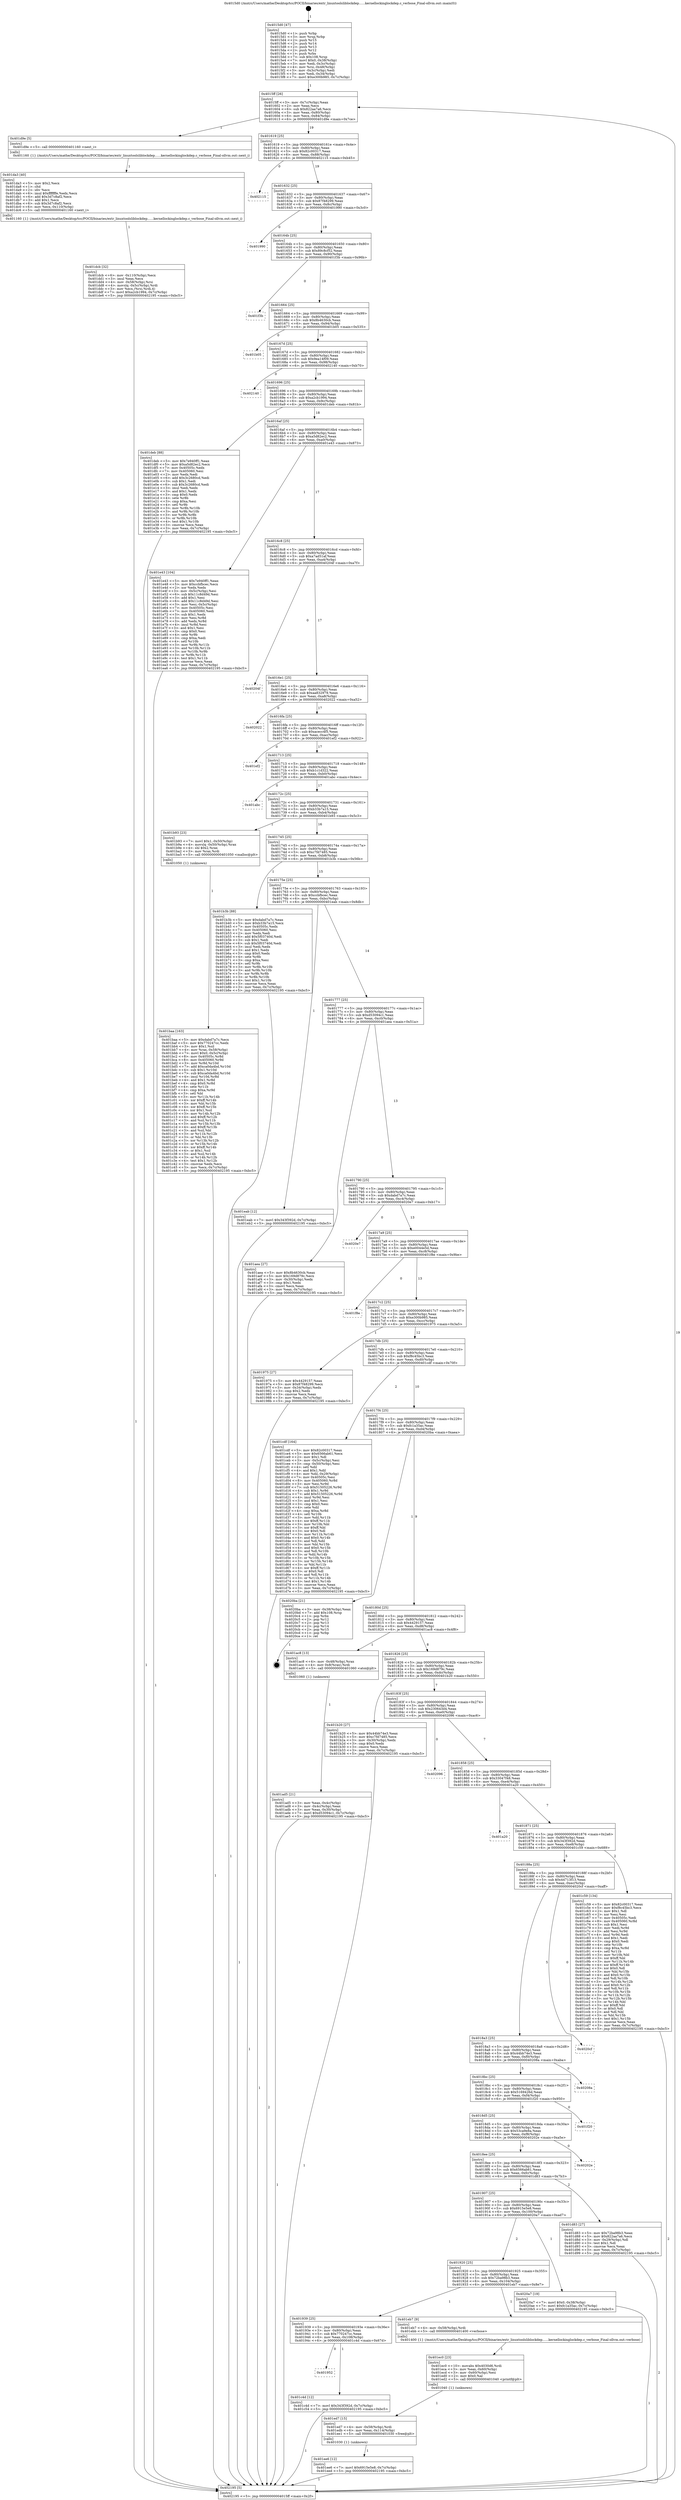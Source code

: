 digraph "0x4015d0" {
  label = "0x4015d0 (/mnt/c/Users/mathe/Desktop/tcc/POCII/binaries/extr_linuxtoolsliblockdep......kernellockinglockdep.c_verbose_Final-ollvm.out::main(0))"
  labelloc = "t"
  node[shape=record]

  Entry [label="",width=0.3,height=0.3,shape=circle,fillcolor=black,style=filled]
  "0x4015ff" [label="{
     0x4015ff [26]\l
     | [instrs]\l
     &nbsp;&nbsp;0x4015ff \<+3\>: mov -0x7c(%rbp),%eax\l
     &nbsp;&nbsp;0x401602 \<+2\>: mov %eax,%ecx\l
     &nbsp;&nbsp;0x401604 \<+6\>: sub $0x822aa7a6,%ecx\l
     &nbsp;&nbsp;0x40160a \<+3\>: mov %eax,-0x80(%rbp)\l
     &nbsp;&nbsp;0x40160d \<+6\>: mov %ecx,-0x84(%rbp)\l
     &nbsp;&nbsp;0x401613 \<+6\>: je 0000000000401d9e \<main+0x7ce\>\l
  }"]
  "0x401d9e" [label="{
     0x401d9e [5]\l
     | [instrs]\l
     &nbsp;&nbsp;0x401d9e \<+5\>: call 0000000000401160 \<next_i\>\l
     | [calls]\l
     &nbsp;&nbsp;0x401160 \{1\} (/mnt/c/Users/mathe/Desktop/tcc/POCII/binaries/extr_linuxtoolsliblockdep......kernellockinglockdep.c_verbose_Final-ollvm.out::next_i)\l
  }"]
  "0x401619" [label="{
     0x401619 [25]\l
     | [instrs]\l
     &nbsp;&nbsp;0x401619 \<+5\>: jmp 000000000040161e \<main+0x4e\>\l
     &nbsp;&nbsp;0x40161e \<+3\>: mov -0x80(%rbp),%eax\l
     &nbsp;&nbsp;0x401621 \<+5\>: sub $0x82c00317,%eax\l
     &nbsp;&nbsp;0x401626 \<+6\>: mov %eax,-0x88(%rbp)\l
     &nbsp;&nbsp;0x40162c \<+6\>: je 0000000000402115 \<main+0xb45\>\l
  }"]
  Exit [label="",width=0.3,height=0.3,shape=circle,fillcolor=black,style=filled,peripheries=2]
  "0x402115" [label="{
     0x402115\l
  }", style=dashed]
  "0x401632" [label="{
     0x401632 [25]\l
     | [instrs]\l
     &nbsp;&nbsp;0x401632 \<+5\>: jmp 0000000000401637 \<main+0x67\>\l
     &nbsp;&nbsp;0x401637 \<+3\>: mov -0x80(%rbp),%eax\l
     &nbsp;&nbsp;0x40163a \<+5\>: sub $0x87f48299,%eax\l
     &nbsp;&nbsp;0x40163f \<+6\>: mov %eax,-0x8c(%rbp)\l
     &nbsp;&nbsp;0x401645 \<+6\>: je 0000000000401990 \<main+0x3c0\>\l
  }"]
  "0x401ee6" [label="{
     0x401ee6 [12]\l
     | [instrs]\l
     &nbsp;&nbsp;0x401ee6 \<+7\>: movl $0x6915e5e8,-0x7c(%rbp)\l
     &nbsp;&nbsp;0x401eed \<+5\>: jmp 0000000000402195 \<main+0xbc5\>\l
  }"]
  "0x401990" [label="{
     0x401990\l
  }", style=dashed]
  "0x40164b" [label="{
     0x40164b [25]\l
     | [instrs]\l
     &nbsp;&nbsp;0x40164b \<+5\>: jmp 0000000000401650 \<main+0x80\>\l
     &nbsp;&nbsp;0x401650 \<+3\>: mov -0x80(%rbp),%eax\l
     &nbsp;&nbsp;0x401653 \<+5\>: sub $0x89c8cf52,%eax\l
     &nbsp;&nbsp;0x401658 \<+6\>: mov %eax,-0x90(%rbp)\l
     &nbsp;&nbsp;0x40165e \<+6\>: je 0000000000401f3b \<main+0x96b\>\l
  }"]
  "0x401ed7" [label="{
     0x401ed7 [15]\l
     | [instrs]\l
     &nbsp;&nbsp;0x401ed7 \<+4\>: mov -0x58(%rbp),%rdi\l
     &nbsp;&nbsp;0x401edb \<+6\>: mov %eax,-0x114(%rbp)\l
     &nbsp;&nbsp;0x401ee1 \<+5\>: call 0000000000401030 \<free@plt\>\l
     | [calls]\l
     &nbsp;&nbsp;0x401030 \{1\} (unknown)\l
  }"]
  "0x401f3b" [label="{
     0x401f3b\l
  }", style=dashed]
  "0x401664" [label="{
     0x401664 [25]\l
     | [instrs]\l
     &nbsp;&nbsp;0x401664 \<+5\>: jmp 0000000000401669 \<main+0x99\>\l
     &nbsp;&nbsp;0x401669 \<+3\>: mov -0x80(%rbp),%eax\l
     &nbsp;&nbsp;0x40166c \<+5\>: sub $0x8b4630cb,%eax\l
     &nbsp;&nbsp;0x401671 \<+6\>: mov %eax,-0x94(%rbp)\l
     &nbsp;&nbsp;0x401677 \<+6\>: je 0000000000401b05 \<main+0x535\>\l
  }"]
  "0x401ec0" [label="{
     0x401ec0 [23]\l
     | [instrs]\l
     &nbsp;&nbsp;0x401ec0 \<+10\>: movabs $0x4030d6,%rdi\l
     &nbsp;&nbsp;0x401eca \<+3\>: mov %eax,-0x60(%rbp)\l
     &nbsp;&nbsp;0x401ecd \<+3\>: mov -0x60(%rbp),%esi\l
     &nbsp;&nbsp;0x401ed0 \<+2\>: mov $0x0,%al\l
     &nbsp;&nbsp;0x401ed2 \<+5\>: call 0000000000401040 \<printf@plt\>\l
     | [calls]\l
     &nbsp;&nbsp;0x401040 \{1\} (unknown)\l
  }"]
  "0x401b05" [label="{
     0x401b05\l
  }", style=dashed]
  "0x40167d" [label="{
     0x40167d [25]\l
     | [instrs]\l
     &nbsp;&nbsp;0x40167d \<+5\>: jmp 0000000000401682 \<main+0xb2\>\l
     &nbsp;&nbsp;0x401682 \<+3\>: mov -0x80(%rbp),%eax\l
     &nbsp;&nbsp;0x401685 \<+5\>: sub $0x9ea14f09,%eax\l
     &nbsp;&nbsp;0x40168a \<+6\>: mov %eax,-0x98(%rbp)\l
     &nbsp;&nbsp;0x401690 \<+6\>: je 0000000000402140 \<main+0xb70\>\l
  }"]
  "0x401dcb" [label="{
     0x401dcb [32]\l
     | [instrs]\l
     &nbsp;&nbsp;0x401dcb \<+6\>: mov -0x110(%rbp),%ecx\l
     &nbsp;&nbsp;0x401dd1 \<+3\>: imul %eax,%ecx\l
     &nbsp;&nbsp;0x401dd4 \<+4\>: mov -0x58(%rbp),%rsi\l
     &nbsp;&nbsp;0x401dd8 \<+4\>: movslq -0x5c(%rbp),%rdi\l
     &nbsp;&nbsp;0x401ddc \<+3\>: mov %ecx,(%rsi,%rdi,4)\l
     &nbsp;&nbsp;0x401ddf \<+7\>: movl $0xa2cb1994,-0x7c(%rbp)\l
     &nbsp;&nbsp;0x401de6 \<+5\>: jmp 0000000000402195 \<main+0xbc5\>\l
  }"]
  "0x402140" [label="{
     0x402140\l
  }", style=dashed]
  "0x401696" [label="{
     0x401696 [25]\l
     | [instrs]\l
     &nbsp;&nbsp;0x401696 \<+5\>: jmp 000000000040169b \<main+0xcb\>\l
     &nbsp;&nbsp;0x40169b \<+3\>: mov -0x80(%rbp),%eax\l
     &nbsp;&nbsp;0x40169e \<+5\>: sub $0xa2cb1994,%eax\l
     &nbsp;&nbsp;0x4016a3 \<+6\>: mov %eax,-0x9c(%rbp)\l
     &nbsp;&nbsp;0x4016a9 \<+6\>: je 0000000000401deb \<main+0x81b\>\l
  }"]
  "0x401da3" [label="{
     0x401da3 [40]\l
     | [instrs]\l
     &nbsp;&nbsp;0x401da3 \<+5\>: mov $0x2,%ecx\l
     &nbsp;&nbsp;0x401da8 \<+1\>: cltd\l
     &nbsp;&nbsp;0x401da9 \<+2\>: idiv %ecx\l
     &nbsp;&nbsp;0x401dab \<+6\>: imul $0xfffffffe,%edx,%ecx\l
     &nbsp;&nbsp;0x401db1 \<+6\>: add $0x3d7c8af2,%ecx\l
     &nbsp;&nbsp;0x401db7 \<+3\>: add $0x1,%ecx\l
     &nbsp;&nbsp;0x401dba \<+6\>: sub $0x3d7c8af2,%ecx\l
     &nbsp;&nbsp;0x401dc0 \<+6\>: mov %ecx,-0x110(%rbp)\l
     &nbsp;&nbsp;0x401dc6 \<+5\>: call 0000000000401160 \<next_i\>\l
     | [calls]\l
     &nbsp;&nbsp;0x401160 \{1\} (/mnt/c/Users/mathe/Desktop/tcc/POCII/binaries/extr_linuxtoolsliblockdep......kernellockinglockdep.c_verbose_Final-ollvm.out::next_i)\l
  }"]
  "0x401deb" [label="{
     0x401deb [88]\l
     | [instrs]\l
     &nbsp;&nbsp;0x401deb \<+5\>: mov $0x7e940ff1,%eax\l
     &nbsp;&nbsp;0x401df0 \<+5\>: mov $0xa5d82ec2,%ecx\l
     &nbsp;&nbsp;0x401df5 \<+7\>: mov 0x40505c,%edx\l
     &nbsp;&nbsp;0x401dfc \<+7\>: mov 0x405060,%esi\l
     &nbsp;&nbsp;0x401e03 \<+2\>: mov %edx,%edi\l
     &nbsp;&nbsp;0x401e05 \<+6\>: add $0x3c2680cd,%edi\l
     &nbsp;&nbsp;0x401e0b \<+3\>: sub $0x1,%edi\l
     &nbsp;&nbsp;0x401e0e \<+6\>: sub $0x3c2680cd,%edi\l
     &nbsp;&nbsp;0x401e14 \<+3\>: imul %edi,%edx\l
     &nbsp;&nbsp;0x401e17 \<+3\>: and $0x1,%edx\l
     &nbsp;&nbsp;0x401e1a \<+3\>: cmp $0x0,%edx\l
     &nbsp;&nbsp;0x401e1d \<+4\>: sete %r8b\l
     &nbsp;&nbsp;0x401e21 \<+3\>: cmp $0xa,%esi\l
     &nbsp;&nbsp;0x401e24 \<+4\>: setl %r9b\l
     &nbsp;&nbsp;0x401e28 \<+3\>: mov %r8b,%r10b\l
     &nbsp;&nbsp;0x401e2b \<+3\>: and %r9b,%r10b\l
     &nbsp;&nbsp;0x401e2e \<+3\>: xor %r9b,%r8b\l
     &nbsp;&nbsp;0x401e31 \<+3\>: or %r8b,%r10b\l
     &nbsp;&nbsp;0x401e34 \<+4\>: test $0x1,%r10b\l
     &nbsp;&nbsp;0x401e38 \<+3\>: cmovne %ecx,%eax\l
     &nbsp;&nbsp;0x401e3b \<+3\>: mov %eax,-0x7c(%rbp)\l
     &nbsp;&nbsp;0x401e3e \<+5\>: jmp 0000000000402195 \<main+0xbc5\>\l
  }"]
  "0x4016af" [label="{
     0x4016af [25]\l
     | [instrs]\l
     &nbsp;&nbsp;0x4016af \<+5\>: jmp 00000000004016b4 \<main+0xe4\>\l
     &nbsp;&nbsp;0x4016b4 \<+3\>: mov -0x80(%rbp),%eax\l
     &nbsp;&nbsp;0x4016b7 \<+5\>: sub $0xa5d82ec2,%eax\l
     &nbsp;&nbsp;0x4016bc \<+6\>: mov %eax,-0xa0(%rbp)\l
     &nbsp;&nbsp;0x4016c2 \<+6\>: je 0000000000401e43 \<main+0x873\>\l
  }"]
  "0x401952" [label="{
     0x401952\l
  }", style=dashed]
  "0x401e43" [label="{
     0x401e43 [104]\l
     | [instrs]\l
     &nbsp;&nbsp;0x401e43 \<+5\>: mov $0x7e940ff1,%eax\l
     &nbsp;&nbsp;0x401e48 \<+5\>: mov $0xccbfbcec,%ecx\l
     &nbsp;&nbsp;0x401e4d \<+2\>: xor %edx,%edx\l
     &nbsp;&nbsp;0x401e4f \<+3\>: mov -0x5c(%rbp),%esi\l
     &nbsp;&nbsp;0x401e52 \<+6\>: sub $0x11c8d49d,%esi\l
     &nbsp;&nbsp;0x401e58 \<+3\>: add $0x1,%esi\l
     &nbsp;&nbsp;0x401e5b \<+6\>: add $0x11c8d49d,%esi\l
     &nbsp;&nbsp;0x401e61 \<+3\>: mov %esi,-0x5c(%rbp)\l
     &nbsp;&nbsp;0x401e64 \<+7\>: mov 0x40505c,%esi\l
     &nbsp;&nbsp;0x401e6b \<+7\>: mov 0x405060,%edi\l
     &nbsp;&nbsp;0x401e72 \<+3\>: sub $0x1,%edx\l
     &nbsp;&nbsp;0x401e75 \<+3\>: mov %esi,%r8d\l
     &nbsp;&nbsp;0x401e78 \<+3\>: add %edx,%r8d\l
     &nbsp;&nbsp;0x401e7b \<+4\>: imul %r8d,%esi\l
     &nbsp;&nbsp;0x401e7f \<+3\>: and $0x1,%esi\l
     &nbsp;&nbsp;0x401e82 \<+3\>: cmp $0x0,%esi\l
     &nbsp;&nbsp;0x401e85 \<+4\>: sete %r9b\l
     &nbsp;&nbsp;0x401e89 \<+3\>: cmp $0xa,%edi\l
     &nbsp;&nbsp;0x401e8c \<+4\>: setl %r10b\l
     &nbsp;&nbsp;0x401e90 \<+3\>: mov %r9b,%r11b\l
     &nbsp;&nbsp;0x401e93 \<+3\>: and %r10b,%r11b\l
     &nbsp;&nbsp;0x401e96 \<+3\>: xor %r10b,%r9b\l
     &nbsp;&nbsp;0x401e99 \<+3\>: or %r9b,%r11b\l
     &nbsp;&nbsp;0x401e9c \<+4\>: test $0x1,%r11b\l
     &nbsp;&nbsp;0x401ea0 \<+3\>: cmovne %ecx,%eax\l
     &nbsp;&nbsp;0x401ea3 \<+3\>: mov %eax,-0x7c(%rbp)\l
     &nbsp;&nbsp;0x401ea6 \<+5\>: jmp 0000000000402195 \<main+0xbc5\>\l
  }"]
  "0x4016c8" [label="{
     0x4016c8 [25]\l
     | [instrs]\l
     &nbsp;&nbsp;0x4016c8 \<+5\>: jmp 00000000004016cd \<main+0xfd\>\l
     &nbsp;&nbsp;0x4016cd \<+3\>: mov -0x80(%rbp),%eax\l
     &nbsp;&nbsp;0x4016d0 \<+5\>: sub $0xa7ad51af,%eax\l
     &nbsp;&nbsp;0x4016d5 \<+6\>: mov %eax,-0xa4(%rbp)\l
     &nbsp;&nbsp;0x4016db \<+6\>: je 000000000040204f \<main+0xa7f\>\l
  }"]
  "0x401c4d" [label="{
     0x401c4d [12]\l
     | [instrs]\l
     &nbsp;&nbsp;0x401c4d \<+7\>: movl $0x343f392d,-0x7c(%rbp)\l
     &nbsp;&nbsp;0x401c54 \<+5\>: jmp 0000000000402195 \<main+0xbc5\>\l
  }"]
  "0x40204f" [label="{
     0x40204f\l
  }", style=dashed]
  "0x4016e1" [label="{
     0x4016e1 [25]\l
     | [instrs]\l
     &nbsp;&nbsp;0x4016e1 \<+5\>: jmp 00000000004016e6 \<main+0x116\>\l
     &nbsp;&nbsp;0x4016e6 \<+3\>: mov -0x80(%rbp),%eax\l
     &nbsp;&nbsp;0x4016e9 \<+5\>: sub $0xaa832979,%eax\l
     &nbsp;&nbsp;0x4016ee \<+6\>: mov %eax,-0xa8(%rbp)\l
     &nbsp;&nbsp;0x4016f4 \<+6\>: je 0000000000402022 \<main+0xa52\>\l
  }"]
  "0x401939" [label="{
     0x401939 [25]\l
     | [instrs]\l
     &nbsp;&nbsp;0x401939 \<+5\>: jmp 000000000040193e \<main+0x36e\>\l
     &nbsp;&nbsp;0x40193e \<+3\>: mov -0x80(%rbp),%eax\l
     &nbsp;&nbsp;0x401941 \<+5\>: sub $0x770247cc,%eax\l
     &nbsp;&nbsp;0x401946 \<+6\>: mov %eax,-0x108(%rbp)\l
     &nbsp;&nbsp;0x40194c \<+6\>: je 0000000000401c4d \<main+0x67d\>\l
  }"]
  "0x402022" [label="{
     0x402022\l
  }", style=dashed]
  "0x4016fa" [label="{
     0x4016fa [25]\l
     | [instrs]\l
     &nbsp;&nbsp;0x4016fa \<+5\>: jmp 00000000004016ff \<main+0x12f\>\l
     &nbsp;&nbsp;0x4016ff \<+3\>: mov -0x80(%rbp),%eax\l
     &nbsp;&nbsp;0x401702 \<+5\>: sub $0xacecc4f5,%eax\l
     &nbsp;&nbsp;0x401707 \<+6\>: mov %eax,-0xac(%rbp)\l
     &nbsp;&nbsp;0x40170d \<+6\>: je 0000000000401ef2 \<main+0x922\>\l
  }"]
  "0x401eb7" [label="{
     0x401eb7 [9]\l
     | [instrs]\l
     &nbsp;&nbsp;0x401eb7 \<+4\>: mov -0x58(%rbp),%rdi\l
     &nbsp;&nbsp;0x401ebb \<+5\>: call 0000000000401400 \<verbose\>\l
     | [calls]\l
     &nbsp;&nbsp;0x401400 \{1\} (/mnt/c/Users/mathe/Desktop/tcc/POCII/binaries/extr_linuxtoolsliblockdep......kernellockinglockdep.c_verbose_Final-ollvm.out::verbose)\l
  }"]
  "0x401ef2" [label="{
     0x401ef2\l
  }", style=dashed]
  "0x401713" [label="{
     0x401713 [25]\l
     | [instrs]\l
     &nbsp;&nbsp;0x401713 \<+5\>: jmp 0000000000401718 \<main+0x148\>\l
     &nbsp;&nbsp;0x401718 \<+3\>: mov -0x80(%rbp),%eax\l
     &nbsp;&nbsp;0x40171b \<+5\>: sub $0xb1c1d322,%eax\l
     &nbsp;&nbsp;0x401720 \<+6\>: mov %eax,-0xb0(%rbp)\l
     &nbsp;&nbsp;0x401726 \<+6\>: je 0000000000401abc \<main+0x4ec\>\l
  }"]
  "0x401920" [label="{
     0x401920 [25]\l
     | [instrs]\l
     &nbsp;&nbsp;0x401920 \<+5\>: jmp 0000000000401925 \<main+0x355\>\l
     &nbsp;&nbsp;0x401925 \<+3\>: mov -0x80(%rbp),%eax\l
     &nbsp;&nbsp;0x401928 \<+5\>: sub $0x72ba98b3,%eax\l
     &nbsp;&nbsp;0x40192d \<+6\>: mov %eax,-0x104(%rbp)\l
     &nbsp;&nbsp;0x401933 \<+6\>: je 0000000000401eb7 \<main+0x8e7\>\l
  }"]
  "0x401abc" [label="{
     0x401abc\l
  }", style=dashed]
  "0x40172c" [label="{
     0x40172c [25]\l
     | [instrs]\l
     &nbsp;&nbsp;0x40172c \<+5\>: jmp 0000000000401731 \<main+0x161\>\l
     &nbsp;&nbsp;0x401731 \<+3\>: mov -0x80(%rbp),%eax\l
     &nbsp;&nbsp;0x401734 \<+5\>: sub $0xb33b7a15,%eax\l
     &nbsp;&nbsp;0x401739 \<+6\>: mov %eax,-0xb4(%rbp)\l
     &nbsp;&nbsp;0x40173f \<+6\>: je 0000000000401b93 \<main+0x5c3\>\l
  }"]
  "0x4020a7" [label="{
     0x4020a7 [19]\l
     | [instrs]\l
     &nbsp;&nbsp;0x4020a7 \<+7\>: movl $0x0,-0x38(%rbp)\l
     &nbsp;&nbsp;0x4020ae \<+7\>: movl $0xfc1a35ac,-0x7c(%rbp)\l
     &nbsp;&nbsp;0x4020b5 \<+5\>: jmp 0000000000402195 \<main+0xbc5\>\l
  }"]
  "0x401b93" [label="{
     0x401b93 [23]\l
     | [instrs]\l
     &nbsp;&nbsp;0x401b93 \<+7\>: movl $0x1,-0x50(%rbp)\l
     &nbsp;&nbsp;0x401b9a \<+4\>: movslq -0x50(%rbp),%rax\l
     &nbsp;&nbsp;0x401b9e \<+4\>: shl $0x2,%rax\l
     &nbsp;&nbsp;0x401ba2 \<+3\>: mov %rax,%rdi\l
     &nbsp;&nbsp;0x401ba5 \<+5\>: call 0000000000401050 \<malloc@plt\>\l
     | [calls]\l
     &nbsp;&nbsp;0x401050 \{1\} (unknown)\l
  }"]
  "0x401745" [label="{
     0x401745 [25]\l
     | [instrs]\l
     &nbsp;&nbsp;0x401745 \<+5\>: jmp 000000000040174a \<main+0x17a\>\l
     &nbsp;&nbsp;0x40174a \<+3\>: mov -0x80(%rbp),%eax\l
     &nbsp;&nbsp;0x40174d \<+5\>: sub $0xc7fd7485,%eax\l
     &nbsp;&nbsp;0x401752 \<+6\>: mov %eax,-0xb8(%rbp)\l
     &nbsp;&nbsp;0x401758 \<+6\>: je 0000000000401b3b \<main+0x56b\>\l
  }"]
  "0x401907" [label="{
     0x401907 [25]\l
     | [instrs]\l
     &nbsp;&nbsp;0x401907 \<+5\>: jmp 000000000040190c \<main+0x33c\>\l
     &nbsp;&nbsp;0x40190c \<+3\>: mov -0x80(%rbp),%eax\l
     &nbsp;&nbsp;0x40190f \<+5\>: sub $0x6915e5e8,%eax\l
     &nbsp;&nbsp;0x401914 \<+6\>: mov %eax,-0x100(%rbp)\l
     &nbsp;&nbsp;0x40191a \<+6\>: je 00000000004020a7 \<main+0xad7\>\l
  }"]
  "0x401b3b" [label="{
     0x401b3b [88]\l
     | [instrs]\l
     &nbsp;&nbsp;0x401b3b \<+5\>: mov $0xdabd7a7c,%eax\l
     &nbsp;&nbsp;0x401b40 \<+5\>: mov $0xb33b7a15,%ecx\l
     &nbsp;&nbsp;0x401b45 \<+7\>: mov 0x40505c,%edx\l
     &nbsp;&nbsp;0x401b4c \<+7\>: mov 0x405060,%esi\l
     &nbsp;&nbsp;0x401b53 \<+2\>: mov %edx,%edi\l
     &nbsp;&nbsp;0x401b55 \<+6\>: add $0x5f03740d,%edi\l
     &nbsp;&nbsp;0x401b5b \<+3\>: sub $0x1,%edi\l
     &nbsp;&nbsp;0x401b5e \<+6\>: sub $0x5f03740d,%edi\l
     &nbsp;&nbsp;0x401b64 \<+3\>: imul %edi,%edx\l
     &nbsp;&nbsp;0x401b67 \<+3\>: and $0x1,%edx\l
     &nbsp;&nbsp;0x401b6a \<+3\>: cmp $0x0,%edx\l
     &nbsp;&nbsp;0x401b6d \<+4\>: sete %r8b\l
     &nbsp;&nbsp;0x401b71 \<+3\>: cmp $0xa,%esi\l
     &nbsp;&nbsp;0x401b74 \<+4\>: setl %r9b\l
     &nbsp;&nbsp;0x401b78 \<+3\>: mov %r8b,%r10b\l
     &nbsp;&nbsp;0x401b7b \<+3\>: and %r9b,%r10b\l
     &nbsp;&nbsp;0x401b7e \<+3\>: xor %r9b,%r8b\l
     &nbsp;&nbsp;0x401b81 \<+3\>: or %r8b,%r10b\l
     &nbsp;&nbsp;0x401b84 \<+4\>: test $0x1,%r10b\l
     &nbsp;&nbsp;0x401b88 \<+3\>: cmovne %ecx,%eax\l
     &nbsp;&nbsp;0x401b8b \<+3\>: mov %eax,-0x7c(%rbp)\l
     &nbsp;&nbsp;0x401b8e \<+5\>: jmp 0000000000402195 \<main+0xbc5\>\l
  }"]
  "0x40175e" [label="{
     0x40175e [25]\l
     | [instrs]\l
     &nbsp;&nbsp;0x40175e \<+5\>: jmp 0000000000401763 \<main+0x193\>\l
     &nbsp;&nbsp;0x401763 \<+3\>: mov -0x80(%rbp),%eax\l
     &nbsp;&nbsp;0x401766 \<+5\>: sub $0xccbfbcec,%eax\l
     &nbsp;&nbsp;0x40176b \<+6\>: mov %eax,-0xbc(%rbp)\l
     &nbsp;&nbsp;0x401771 \<+6\>: je 0000000000401eab \<main+0x8db\>\l
  }"]
  "0x401d83" [label="{
     0x401d83 [27]\l
     | [instrs]\l
     &nbsp;&nbsp;0x401d83 \<+5\>: mov $0x72ba98b3,%eax\l
     &nbsp;&nbsp;0x401d88 \<+5\>: mov $0x822aa7a6,%ecx\l
     &nbsp;&nbsp;0x401d8d \<+3\>: mov -0x29(%rbp),%dl\l
     &nbsp;&nbsp;0x401d90 \<+3\>: test $0x1,%dl\l
     &nbsp;&nbsp;0x401d93 \<+3\>: cmovne %ecx,%eax\l
     &nbsp;&nbsp;0x401d96 \<+3\>: mov %eax,-0x7c(%rbp)\l
     &nbsp;&nbsp;0x401d99 \<+5\>: jmp 0000000000402195 \<main+0xbc5\>\l
  }"]
  "0x401eab" [label="{
     0x401eab [12]\l
     | [instrs]\l
     &nbsp;&nbsp;0x401eab \<+7\>: movl $0x343f392d,-0x7c(%rbp)\l
     &nbsp;&nbsp;0x401eb2 \<+5\>: jmp 0000000000402195 \<main+0xbc5\>\l
  }"]
  "0x401777" [label="{
     0x401777 [25]\l
     | [instrs]\l
     &nbsp;&nbsp;0x401777 \<+5\>: jmp 000000000040177c \<main+0x1ac\>\l
     &nbsp;&nbsp;0x40177c \<+3\>: mov -0x80(%rbp),%eax\l
     &nbsp;&nbsp;0x40177f \<+5\>: sub $0xd53094c1,%eax\l
     &nbsp;&nbsp;0x401784 \<+6\>: mov %eax,-0xc0(%rbp)\l
     &nbsp;&nbsp;0x40178a \<+6\>: je 0000000000401aea \<main+0x51a\>\l
  }"]
  "0x4018ee" [label="{
     0x4018ee [25]\l
     | [instrs]\l
     &nbsp;&nbsp;0x4018ee \<+5\>: jmp 00000000004018f3 \<main+0x323\>\l
     &nbsp;&nbsp;0x4018f3 \<+3\>: mov -0x80(%rbp),%eax\l
     &nbsp;&nbsp;0x4018f6 \<+5\>: sub $0x6566ab61,%eax\l
     &nbsp;&nbsp;0x4018fb \<+6\>: mov %eax,-0xfc(%rbp)\l
     &nbsp;&nbsp;0x401901 \<+6\>: je 0000000000401d83 \<main+0x7b3\>\l
  }"]
  "0x401aea" [label="{
     0x401aea [27]\l
     | [instrs]\l
     &nbsp;&nbsp;0x401aea \<+5\>: mov $0x8b4630cb,%eax\l
     &nbsp;&nbsp;0x401aef \<+5\>: mov $0x169d879c,%ecx\l
     &nbsp;&nbsp;0x401af4 \<+3\>: mov -0x30(%rbp),%edx\l
     &nbsp;&nbsp;0x401af7 \<+3\>: cmp $0x1,%edx\l
     &nbsp;&nbsp;0x401afa \<+3\>: cmovl %ecx,%eax\l
     &nbsp;&nbsp;0x401afd \<+3\>: mov %eax,-0x7c(%rbp)\l
     &nbsp;&nbsp;0x401b00 \<+5\>: jmp 0000000000402195 \<main+0xbc5\>\l
  }"]
  "0x401790" [label="{
     0x401790 [25]\l
     | [instrs]\l
     &nbsp;&nbsp;0x401790 \<+5\>: jmp 0000000000401795 \<main+0x1c5\>\l
     &nbsp;&nbsp;0x401795 \<+3\>: mov -0x80(%rbp),%eax\l
     &nbsp;&nbsp;0x401798 \<+5\>: sub $0xdabd7a7c,%eax\l
     &nbsp;&nbsp;0x40179d \<+6\>: mov %eax,-0xc4(%rbp)\l
     &nbsp;&nbsp;0x4017a3 \<+6\>: je 00000000004020e7 \<main+0xb17\>\l
  }"]
  "0x40202e" [label="{
     0x40202e\l
  }", style=dashed]
  "0x4020e7" [label="{
     0x4020e7\l
  }", style=dashed]
  "0x4017a9" [label="{
     0x4017a9 [25]\l
     | [instrs]\l
     &nbsp;&nbsp;0x4017a9 \<+5\>: jmp 00000000004017ae \<main+0x1de\>\l
     &nbsp;&nbsp;0x4017ae \<+3\>: mov -0x80(%rbp),%eax\l
     &nbsp;&nbsp;0x4017b1 \<+5\>: sub $0xe0044e5d,%eax\l
     &nbsp;&nbsp;0x4017b6 \<+6\>: mov %eax,-0xc8(%rbp)\l
     &nbsp;&nbsp;0x4017bc \<+6\>: je 0000000000401f8e \<main+0x9be\>\l
  }"]
  "0x4018d5" [label="{
     0x4018d5 [25]\l
     | [instrs]\l
     &nbsp;&nbsp;0x4018d5 \<+5\>: jmp 00000000004018da \<main+0x30a\>\l
     &nbsp;&nbsp;0x4018da \<+3\>: mov -0x80(%rbp),%eax\l
     &nbsp;&nbsp;0x4018dd \<+5\>: sub $0x53ca9e8a,%eax\l
     &nbsp;&nbsp;0x4018e2 \<+6\>: mov %eax,-0xf8(%rbp)\l
     &nbsp;&nbsp;0x4018e8 \<+6\>: je 000000000040202e \<main+0xa5e\>\l
  }"]
  "0x401f8e" [label="{
     0x401f8e\l
  }", style=dashed]
  "0x4017c2" [label="{
     0x4017c2 [25]\l
     | [instrs]\l
     &nbsp;&nbsp;0x4017c2 \<+5\>: jmp 00000000004017c7 \<main+0x1f7\>\l
     &nbsp;&nbsp;0x4017c7 \<+3\>: mov -0x80(%rbp),%eax\l
     &nbsp;&nbsp;0x4017ca \<+5\>: sub $0xe300b985,%eax\l
     &nbsp;&nbsp;0x4017cf \<+6\>: mov %eax,-0xcc(%rbp)\l
     &nbsp;&nbsp;0x4017d5 \<+6\>: je 0000000000401975 \<main+0x3a5\>\l
  }"]
  "0x401f20" [label="{
     0x401f20\l
  }", style=dashed]
  "0x401975" [label="{
     0x401975 [27]\l
     | [instrs]\l
     &nbsp;&nbsp;0x401975 \<+5\>: mov $0x4429157,%eax\l
     &nbsp;&nbsp;0x40197a \<+5\>: mov $0x87f48299,%ecx\l
     &nbsp;&nbsp;0x40197f \<+3\>: mov -0x34(%rbp),%edx\l
     &nbsp;&nbsp;0x401982 \<+3\>: cmp $0x2,%edx\l
     &nbsp;&nbsp;0x401985 \<+3\>: cmovne %ecx,%eax\l
     &nbsp;&nbsp;0x401988 \<+3\>: mov %eax,-0x7c(%rbp)\l
     &nbsp;&nbsp;0x40198b \<+5\>: jmp 0000000000402195 \<main+0xbc5\>\l
  }"]
  "0x4017db" [label="{
     0x4017db [25]\l
     | [instrs]\l
     &nbsp;&nbsp;0x4017db \<+5\>: jmp 00000000004017e0 \<main+0x210\>\l
     &nbsp;&nbsp;0x4017e0 \<+3\>: mov -0x80(%rbp),%eax\l
     &nbsp;&nbsp;0x4017e3 \<+5\>: sub $0xf8c45bc3,%eax\l
     &nbsp;&nbsp;0x4017e8 \<+6\>: mov %eax,-0xd0(%rbp)\l
     &nbsp;&nbsp;0x4017ee \<+6\>: je 0000000000401cdf \<main+0x70f\>\l
  }"]
  "0x402195" [label="{
     0x402195 [5]\l
     | [instrs]\l
     &nbsp;&nbsp;0x402195 \<+5\>: jmp 00000000004015ff \<main+0x2f\>\l
  }"]
  "0x4015d0" [label="{
     0x4015d0 [47]\l
     | [instrs]\l
     &nbsp;&nbsp;0x4015d0 \<+1\>: push %rbp\l
     &nbsp;&nbsp;0x4015d1 \<+3\>: mov %rsp,%rbp\l
     &nbsp;&nbsp;0x4015d4 \<+2\>: push %r15\l
     &nbsp;&nbsp;0x4015d6 \<+2\>: push %r14\l
     &nbsp;&nbsp;0x4015d8 \<+2\>: push %r13\l
     &nbsp;&nbsp;0x4015da \<+2\>: push %r12\l
     &nbsp;&nbsp;0x4015dc \<+1\>: push %rbx\l
     &nbsp;&nbsp;0x4015dd \<+7\>: sub $0x108,%rsp\l
     &nbsp;&nbsp;0x4015e4 \<+7\>: movl $0x0,-0x38(%rbp)\l
     &nbsp;&nbsp;0x4015eb \<+3\>: mov %edi,-0x3c(%rbp)\l
     &nbsp;&nbsp;0x4015ee \<+4\>: mov %rsi,-0x48(%rbp)\l
     &nbsp;&nbsp;0x4015f2 \<+3\>: mov -0x3c(%rbp),%edi\l
     &nbsp;&nbsp;0x4015f5 \<+3\>: mov %edi,-0x34(%rbp)\l
     &nbsp;&nbsp;0x4015f8 \<+7\>: movl $0xe300b985,-0x7c(%rbp)\l
  }"]
  "0x4018bc" [label="{
     0x4018bc [25]\l
     | [instrs]\l
     &nbsp;&nbsp;0x4018bc \<+5\>: jmp 00000000004018c1 \<main+0x2f1\>\l
     &nbsp;&nbsp;0x4018c1 \<+3\>: mov -0x80(%rbp),%eax\l
     &nbsp;&nbsp;0x4018c4 \<+5\>: sub $0x5169426d,%eax\l
     &nbsp;&nbsp;0x4018c9 \<+6\>: mov %eax,-0xf4(%rbp)\l
     &nbsp;&nbsp;0x4018cf \<+6\>: je 0000000000401f20 \<main+0x950\>\l
  }"]
  "0x401cdf" [label="{
     0x401cdf [164]\l
     | [instrs]\l
     &nbsp;&nbsp;0x401cdf \<+5\>: mov $0x82c00317,%eax\l
     &nbsp;&nbsp;0x401ce4 \<+5\>: mov $0x6566ab61,%ecx\l
     &nbsp;&nbsp;0x401ce9 \<+2\>: mov $0x1,%dl\l
     &nbsp;&nbsp;0x401ceb \<+3\>: mov -0x5c(%rbp),%esi\l
     &nbsp;&nbsp;0x401cee \<+3\>: cmp -0x50(%rbp),%esi\l
     &nbsp;&nbsp;0x401cf1 \<+4\>: setl %dil\l
     &nbsp;&nbsp;0x401cf5 \<+4\>: and $0x1,%dil\l
     &nbsp;&nbsp;0x401cf9 \<+4\>: mov %dil,-0x29(%rbp)\l
     &nbsp;&nbsp;0x401cfd \<+7\>: mov 0x40505c,%esi\l
     &nbsp;&nbsp;0x401d04 \<+8\>: mov 0x405060,%r8d\l
     &nbsp;&nbsp;0x401d0c \<+3\>: mov %esi,%r9d\l
     &nbsp;&nbsp;0x401d0f \<+7\>: sub $0x51505226,%r9d\l
     &nbsp;&nbsp;0x401d16 \<+4\>: sub $0x1,%r9d\l
     &nbsp;&nbsp;0x401d1a \<+7\>: add $0x51505226,%r9d\l
     &nbsp;&nbsp;0x401d21 \<+4\>: imul %r9d,%esi\l
     &nbsp;&nbsp;0x401d25 \<+3\>: and $0x1,%esi\l
     &nbsp;&nbsp;0x401d28 \<+3\>: cmp $0x0,%esi\l
     &nbsp;&nbsp;0x401d2b \<+4\>: sete %dil\l
     &nbsp;&nbsp;0x401d2f \<+4\>: cmp $0xa,%r8d\l
     &nbsp;&nbsp;0x401d33 \<+4\>: setl %r10b\l
     &nbsp;&nbsp;0x401d37 \<+3\>: mov %dil,%r11b\l
     &nbsp;&nbsp;0x401d3a \<+4\>: xor $0xff,%r11b\l
     &nbsp;&nbsp;0x401d3e \<+3\>: mov %r10b,%bl\l
     &nbsp;&nbsp;0x401d41 \<+3\>: xor $0xff,%bl\l
     &nbsp;&nbsp;0x401d44 \<+3\>: xor $0x0,%dl\l
     &nbsp;&nbsp;0x401d47 \<+3\>: mov %r11b,%r14b\l
     &nbsp;&nbsp;0x401d4a \<+4\>: and $0x0,%r14b\l
     &nbsp;&nbsp;0x401d4e \<+3\>: and %dl,%dil\l
     &nbsp;&nbsp;0x401d51 \<+3\>: mov %bl,%r15b\l
     &nbsp;&nbsp;0x401d54 \<+4\>: and $0x0,%r15b\l
     &nbsp;&nbsp;0x401d58 \<+3\>: and %dl,%r10b\l
     &nbsp;&nbsp;0x401d5b \<+3\>: or %dil,%r14b\l
     &nbsp;&nbsp;0x401d5e \<+3\>: or %r10b,%r15b\l
     &nbsp;&nbsp;0x401d61 \<+3\>: xor %r15b,%r14b\l
     &nbsp;&nbsp;0x401d64 \<+3\>: or %bl,%r11b\l
     &nbsp;&nbsp;0x401d67 \<+4\>: xor $0xff,%r11b\l
     &nbsp;&nbsp;0x401d6b \<+3\>: or $0x0,%dl\l
     &nbsp;&nbsp;0x401d6e \<+3\>: and %dl,%r11b\l
     &nbsp;&nbsp;0x401d71 \<+3\>: or %r11b,%r14b\l
     &nbsp;&nbsp;0x401d74 \<+4\>: test $0x1,%r14b\l
     &nbsp;&nbsp;0x401d78 \<+3\>: cmovne %ecx,%eax\l
     &nbsp;&nbsp;0x401d7b \<+3\>: mov %eax,-0x7c(%rbp)\l
     &nbsp;&nbsp;0x401d7e \<+5\>: jmp 0000000000402195 \<main+0xbc5\>\l
  }"]
  "0x4017f4" [label="{
     0x4017f4 [25]\l
     | [instrs]\l
     &nbsp;&nbsp;0x4017f4 \<+5\>: jmp 00000000004017f9 \<main+0x229\>\l
     &nbsp;&nbsp;0x4017f9 \<+3\>: mov -0x80(%rbp),%eax\l
     &nbsp;&nbsp;0x4017fc \<+5\>: sub $0xfc1a35ac,%eax\l
     &nbsp;&nbsp;0x401801 \<+6\>: mov %eax,-0xd4(%rbp)\l
     &nbsp;&nbsp;0x401807 \<+6\>: je 00000000004020ba \<main+0xaea\>\l
  }"]
  "0x40208a" [label="{
     0x40208a\l
  }", style=dashed]
  "0x4020ba" [label="{
     0x4020ba [21]\l
     | [instrs]\l
     &nbsp;&nbsp;0x4020ba \<+3\>: mov -0x38(%rbp),%eax\l
     &nbsp;&nbsp;0x4020bd \<+7\>: add $0x108,%rsp\l
     &nbsp;&nbsp;0x4020c4 \<+1\>: pop %rbx\l
     &nbsp;&nbsp;0x4020c5 \<+2\>: pop %r12\l
     &nbsp;&nbsp;0x4020c7 \<+2\>: pop %r13\l
     &nbsp;&nbsp;0x4020c9 \<+2\>: pop %r14\l
     &nbsp;&nbsp;0x4020cb \<+2\>: pop %r15\l
     &nbsp;&nbsp;0x4020cd \<+1\>: pop %rbp\l
     &nbsp;&nbsp;0x4020ce \<+1\>: ret\l
  }"]
  "0x40180d" [label="{
     0x40180d [25]\l
     | [instrs]\l
     &nbsp;&nbsp;0x40180d \<+5\>: jmp 0000000000401812 \<main+0x242\>\l
     &nbsp;&nbsp;0x401812 \<+3\>: mov -0x80(%rbp),%eax\l
     &nbsp;&nbsp;0x401815 \<+5\>: sub $0x4429157,%eax\l
     &nbsp;&nbsp;0x40181a \<+6\>: mov %eax,-0xd8(%rbp)\l
     &nbsp;&nbsp;0x401820 \<+6\>: je 0000000000401ac8 \<main+0x4f8\>\l
  }"]
  "0x4018a3" [label="{
     0x4018a3 [25]\l
     | [instrs]\l
     &nbsp;&nbsp;0x4018a3 \<+5\>: jmp 00000000004018a8 \<main+0x2d8\>\l
     &nbsp;&nbsp;0x4018a8 \<+3\>: mov -0x80(%rbp),%eax\l
     &nbsp;&nbsp;0x4018ab \<+5\>: sub $0x44bb74e3,%eax\l
     &nbsp;&nbsp;0x4018b0 \<+6\>: mov %eax,-0xf0(%rbp)\l
     &nbsp;&nbsp;0x4018b6 \<+6\>: je 000000000040208a \<main+0xaba\>\l
  }"]
  "0x401ac8" [label="{
     0x401ac8 [13]\l
     | [instrs]\l
     &nbsp;&nbsp;0x401ac8 \<+4\>: mov -0x48(%rbp),%rax\l
     &nbsp;&nbsp;0x401acc \<+4\>: mov 0x8(%rax),%rdi\l
     &nbsp;&nbsp;0x401ad0 \<+5\>: call 0000000000401060 \<atoi@plt\>\l
     | [calls]\l
     &nbsp;&nbsp;0x401060 \{1\} (unknown)\l
  }"]
  "0x401826" [label="{
     0x401826 [25]\l
     | [instrs]\l
     &nbsp;&nbsp;0x401826 \<+5\>: jmp 000000000040182b \<main+0x25b\>\l
     &nbsp;&nbsp;0x40182b \<+3\>: mov -0x80(%rbp),%eax\l
     &nbsp;&nbsp;0x40182e \<+5\>: sub $0x169d879c,%eax\l
     &nbsp;&nbsp;0x401833 \<+6\>: mov %eax,-0xdc(%rbp)\l
     &nbsp;&nbsp;0x401839 \<+6\>: je 0000000000401b20 \<main+0x550\>\l
  }"]
  "0x401ad5" [label="{
     0x401ad5 [21]\l
     | [instrs]\l
     &nbsp;&nbsp;0x401ad5 \<+3\>: mov %eax,-0x4c(%rbp)\l
     &nbsp;&nbsp;0x401ad8 \<+3\>: mov -0x4c(%rbp),%eax\l
     &nbsp;&nbsp;0x401adb \<+3\>: mov %eax,-0x30(%rbp)\l
     &nbsp;&nbsp;0x401ade \<+7\>: movl $0xd53094c1,-0x7c(%rbp)\l
     &nbsp;&nbsp;0x401ae5 \<+5\>: jmp 0000000000402195 \<main+0xbc5\>\l
  }"]
  "0x4020cf" [label="{
     0x4020cf\l
  }", style=dashed]
  "0x401b20" [label="{
     0x401b20 [27]\l
     | [instrs]\l
     &nbsp;&nbsp;0x401b20 \<+5\>: mov $0x44bb74e3,%eax\l
     &nbsp;&nbsp;0x401b25 \<+5\>: mov $0xc7fd7485,%ecx\l
     &nbsp;&nbsp;0x401b2a \<+3\>: mov -0x30(%rbp),%edx\l
     &nbsp;&nbsp;0x401b2d \<+3\>: cmp $0x0,%edx\l
     &nbsp;&nbsp;0x401b30 \<+3\>: cmove %ecx,%eax\l
     &nbsp;&nbsp;0x401b33 \<+3\>: mov %eax,-0x7c(%rbp)\l
     &nbsp;&nbsp;0x401b36 \<+5\>: jmp 0000000000402195 \<main+0xbc5\>\l
  }"]
  "0x40183f" [label="{
     0x40183f [25]\l
     | [instrs]\l
     &nbsp;&nbsp;0x40183f \<+5\>: jmp 0000000000401844 \<main+0x274\>\l
     &nbsp;&nbsp;0x401844 \<+3\>: mov -0x80(%rbp),%eax\l
     &nbsp;&nbsp;0x401847 \<+5\>: sub $0x230643d4,%eax\l
     &nbsp;&nbsp;0x40184c \<+6\>: mov %eax,-0xe0(%rbp)\l
     &nbsp;&nbsp;0x401852 \<+6\>: je 0000000000402096 \<main+0xac6\>\l
  }"]
  "0x401baa" [label="{
     0x401baa [163]\l
     | [instrs]\l
     &nbsp;&nbsp;0x401baa \<+5\>: mov $0xdabd7a7c,%ecx\l
     &nbsp;&nbsp;0x401baf \<+5\>: mov $0x770247cc,%edx\l
     &nbsp;&nbsp;0x401bb4 \<+3\>: mov $0x1,%sil\l
     &nbsp;&nbsp;0x401bb7 \<+4\>: mov %rax,-0x58(%rbp)\l
     &nbsp;&nbsp;0x401bbb \<+7\>: movl $0x0,-0x5c(%rbp)\l
     &nbsp;&nbsp;0x401bc2 \<+8\>: mov 0x40505c,%r8d\l
     &nbsp;&nbsp;0x401bca \<+8\>: mov 0x405060,%r9d\l
     &nbsp;&nbsp;0x401bd2 \<+3\>: mov %r8d,%r10d\l
     &nbsp;&nbsp;0x401bd5 \<+7\>: add $0xca0da4bd,%r10d\l
     &nbsp;&nbsp;0x401bdc \<+4\>: sub $0x1,%r10d\l
     &nbsp;&nbsp;0x401be0 \<+7\>: sub $0xca0da4bd,%r10d\l
     &nbsp;&nbsp;0x401be7 \<+4\>: imul %r10d,%r8d\l
     &nbsp;&nbsp;0x401beb \<+4\>: and $0x1,%r8d\l
     &nbsp;&nbsp;0x401bef \<+4\>: cmp $0x0,%r8d\l
     &nbsp;&nbsp;0x401bf3 \<+4\>: sete %r11b\l
     &nbsp;&nbsp;0x401bf7 \<+4\>: cmp $0xa,%r9d\l
     &nbsp;&nbsp;0x401bfb \<+3\>: setl %bl\l
     &nbsp;&nbsp;0x401bfe \<+3\>: mov %r11b,%r14b\l
     &nbsp;&nbsp;0x401c01 \<+4\>: xor $0xff,%r14b\l
     &nbsp;&nbsp;0x401c05 \<+3\>: mov %bl,%r15b\l
     &nbsp;&nbsp;0x401c08 \<+4\>: xor $0xff,%r15b\l
     &nbsp;&nbsp;0x401c0c \<+4\>: xor $0x1,%sil\l
     &nbsp;&nbsp;0x401c10 \<+3\>: mov %r14b,%r12b\l
     &nbsp;&nbsp;0x401c13 \<+4\>: and $0xff,%r12b\l
     &nbsp;&nbsp;0x401c17 \<+3\>: and %sil,%r11b\l
     &nbsp;&nbsp;0x401c1a \<+3\>: mov %r15b,%r13b\l
     &nbsp;&nbsp;0x401c1d \<+4\>: and $0xff,%r13b\l
     &nbsp;&nbsp;0x401c21 \<+3\>: and %sil,%bl\l
     &nbsp;&nbsp;0x401c24 \<+3\>: or %r11b,%r12b\l
     &nbsp;&nbsp;0x401c27 \<+3\>: or %bl,%r13b\l
     &nbsp;&nbsp;0x401c2a \<+3\>: xor %r13b,%r12b\l
     &nbsp;&nbsp;0x401c2d \<+3\>: or %r15b,%r14b\l
     &nbsp;&nbsp;0x401c30 \<+4\>: xor $0xff,%r14b\l
     &nbsp;&nbsp;0x401c34 \<+4\>: or $0x1,%sil\l
     &nbsp;&nbsp;0x401c38 \<+3\>: and %sil,%r14b\l
     &nbsp;&nbsp;0x401c3b \<+3\>: or %r14b,%r12b\l
     &nbsp;&nbsp;0x401c3e \<+4\>: test $0x1,%r12b\l
     &nbsp;&nbsp;0x401c42 \<+3\>: cmovne %edx,%ecx\l
     &nbsp;&nbsp;0x401c45 \<+3\>: mov %ecx,-0x7c(%rbp)\l
     &nbsp;&nbsp;0x401c48 \<+5\>: jmp 0000000000402195 \<main+0xbc5\>\l
  }"]
  "0x40188a" [label="{
     0x40188a [25]\l
     | [instrs]\l
     &nbsp;&nbsp;0x40188a \<+5\>: jmp 000000000040188f \<main+0x2bf\>\l
     &nbsp;&nbsp;0x40188f \<+3\>: mov -0x80(%rbp),%eax\l
     &nbsp;&nbsp;0x401892 \<+5\>: sub $0x44713f13,%eax\l
     &nbsp;&nbsp;0x401897 \<+6\>: mov %eax,-0xec(%rbp)\l
     &nbsp;&nbsp;0x40189d \<+6\>: je 00000000004020cf \<main+0xaff\>\l
  }"]
  "0x402096" [label="{
     0x402096\l
  }", style=dashed]
  "0x401858" [label="{
     0x401858 [25]\l
     | [instrs]\l
     &nbsp;&nbsp;0x401858 \<+5\>: jmp 000000000040185d \<main+0x28d\>\l
     &nbsp;&nbsp;0x40185d \<+3\>: mov -0x80(%rbp),%eax\l
     &nbsp;&nbsp;0x401860 \<+5\>: sub $0x33047f48,%eax\l
     &nbsp;&nbsp;0x401865 \<+6\>: mov %eax,-0xe4(%rbp)\l
     &nbsp;&nbsp;0x40186b \<+6\>: je 0000000000401a20 \<main+0x450\>\l
  }"]
  "0x401c59" [label="{
     0x401c59 [134]\l
     | [instrs]\l
     &nbsp;&nbsp;0x401c59 \<+5\>: mov $0x82c00317,%eax\l
     &nbsp;&nbsp;0x401c5e \<+5\>: mov $0xf8c45bc3,%ecx\l
     &nbsp;&nbsp;0x401c63 \<+2\>: mov $0x1,%dl\l
     &nbsp;&nbsp;0x401c65 \<+2\>: xor %esi,%esi\l
     &nbsp;&nbsp;0x401c67 \<+7\>: mov 0x40505c,%edi\l
     &nbsp;&nbsp;0x401c6e \<+8\>: mov 0x405060,%r8d\l
     &nbsp;&nbsp;0x401c76 \<+3\>: sub $0x1,%esi\l
     &nbsp;&nbsp;0x401c79 \<+3\>: mov %edi,%r9d\l
     &nbsp;&nbsp;0x401c7c \<+3\>: add %esi,%r9d\l
     &nbsp;&nbsp;0x401c7f \<+4\>: imul %r9d,%edi\l
     &nbsp;&nbsp;0x401c83 \<+3\>: and $0x1,%edi\l
     &nbsp;&nbsp;0x401c86 \<+3\>: cmp $0x0,%edi\l
     &nbsp;&nbsp;0x401c89 \<+4\>: sete %r10b\l
     &nbsp;&nbsp;0x401c8d \<+4\>: cmp $0xa,%r8d\l
     &nbsp;&nbsp;0x401c91 \<+4\>: setl %r11b\l
     &nbsp;&nbsp;0x401c95 \<+3\>: mov %r10b,%bl\l
     &nbsp;&nbsp;0x401c98 \<+3\>: xor $0xff,%bl\l
     &nbsp;&nbsp;0x401c9b \<+3\>: mov %r11b,%r14b\l
     &nbsp;&nbsp;0x401c9e \<+4\>: xor $0xff,%r14b\l
     &nbsp;&nbsp;0x401ca2 \<+3\>: xor $0x0,%dl\l
     &nbsp;&nbsp;0x401ca5 \<+3\>: mov %bl,%r15b\l
     &nbsp;&nbsp;0x401ca8 \<+4\>: and $0x0,%r15b\l
     &nbsp;&nbsp;0x401cac \<+3\>: and %dl,%r10b\l
     &nbsp;&nbsp;0x401caf \<+3\>: mov %r14b,%r12b\l
     &nbsp;&nbsp;0x401cb2 \<+4\>: and $0x0,%r12b\l
     &nbsp;&nbsp;0x401cb6 \<+3\>: and %dl,%r11b\l
     &nbsp;&nbsp;0x401cb9 \<+3\>: or %r10b,%r15b\l
     &nbsp;&nbsp;0x401cbc \<+3\>: or %r11b,%r12b\l
     &nbsp;&nbsp;0x401cbf \<+3\>: xor %r12b,%r15b\l
     &nbsp;&nbsp;0x401cc2 \<+3\>: or %r14b,%bl\l
     &nbsp;&nbsp;0x401cc5 \<+3\>: xor $0xff,%bl\l
     &nbsp;&nbsp;0x401cc8 \<+3\>: or $0x0,%dl\l
     &nbsp;&nbsp;0x401ccb \<+2\>: and %dl,%bl\l
     &nbsp;&nbsp;0x401ccd \<+3\>: or %bl,%r15b\l
     &nbsp;&nbsp;0x401cd0 \<+4\>: test $0x1,%r15b\l
     &nbsp;&nbsp;0x401cd4 \<+3\>: cmovne %ecx,%eax\l
     &nbsp;&nbsp;0x401cd7 \<+3\>: mov %eax,-0x7c(%rbp)\l
     &nbsp;&nbsp;0x401cda \<+5\>: jmp 0000000000402195 \<main+0xbc5\>\l
  }"]
  "0x401a20" [label="{
     0x401a20\l
  }", style=dashed]
  "0x401871" [label="{
     0x401871 [25]\l
     | [instrs]\l
     &nbsp;&nbsp;0x401871 \<+5\>: jmp 0000000000401876 \<main+0x2a6\>\l
     &nbsp;&nbsp;0x401876 \<+3\>: mov -0x80(%rbp),%eax\l
     &nbsp;&nbsp;0x401879 \<+5\>: sub $0x343f392d,%eax\l
     &nbsp;&nbsp;0x40187e \<+6\>: mov %eax,-0xe8(%rbp)\l
     &nbsp;&nbsp;0x401884 \<+6\>: je 0000000000401c59 \<main+0x689\>\l
  }"]
  Entry -> "0x4015d0" [label=" 1"]
  "0x4015ff" -> "0x401d9e" [label=" 1"]
  "0x4015ff" -> "0x401619" [label=" 19"]
  "0x4020ba" -> Exit [label=" 1"]
  "0x401619" -> "0x402115" [label=" 0"]
  "0x401619" -> "0x401632" [label=" 19"]
  "0x4020a7" -> "0x402195" [label=" 1"]
  "0x401632" -> "0x401990" [label=" 0"]
  "0x401632" -> "0x40164b" [label=" 19"]
  "0x401ee6" -> "0x402195" [label=" 1"]
  "0x40164b" -> "0x401f3b" [label=" 0"]
  "0x40164b" -> "0x401664" [label=" 19"]
  "0x401ed7" -> "0x401ee6" [label=" 1"]
  "0x401664" -> "0x401b05" [label=" 0"]
  "0x401664" -> "0x40167d" [label=" 19"]
  "0x401ec0" -> "0x401ed7" [label=" 1"]
  "0x40167d" -> "0x402140" [label=" 0"]
  "0x40167d" -> "0x401696" [label=" 19"]
  "0x401eb7" -> "0x401ec0" [label=" 1"]
  "0x401696" -> "0x401deb" [label=" 1"]
  "0x401696" -> "0x4016af" [label=" 18"]
  "0x401eab" -> "0x402195" [label=" 1"]
  "0x4016af" -> "0x401e43" [label=" 1"]
  "0x4016af" -> "0x4016c8" [label=" 17"]
  "0x401e43" -> "0x402195" [label=" 1"]
  "0x4016c8" -> "0x40204f" [label=" 0"]
  "0x4016c8" -> "0x4016e1" [label=" 17"]
  "0x401deb" -> "0x402195" [label=" 1"]
  "0x4016e1" -> "0x402022" [label=" 0"]
  "0x4016e1" -> "0x4016fa" [label=" 17"]
  "0x401da3" -> "0x401dcb" [label=" 1"]
  "0x4016fa" -> "0x401ef2" [label=" 0"]
  "0x4016fa" -> "0x401713" [label=" 17"]
  "0x401d9e" -> "0x401da3" [label=" 1"]
  "0x401713" -> "0x401abc" [label=" 0"]
  "0x401713" -> "0x40172c" [label=" 17"]
  "0x401cdf" -> "0x402195" [label=" 2"]
  "0x40172c" -> "0x401b93" [label=" 1"]
  "0x40172c" -> "0x401745" [label=" 16"]
  "0x401c59" -> "0x402195" [label=" 2"]
  "0x401745" -> "0x401b3b" [label=" 1"]
  "0x401745" -> "0x40175e" [label=" 15"]
  "0x401939" -> "0x401952" [label=" 0"]
  "0x40175e" -> "0x401eab" [label=" 1"]
  "0x40175e" -> "0x401777" [label=" 14"]
  "0x401939" -> "0x401c4d" [label=" 1"]
  "0x401777" -> "0x401aea" [label=" 1"]
  "0x401777" -> "0x401790" [label=" 13"]
  "0x401920" -> "0x401939" [label=" 1"]
  "0x401790" -> "0x4020e7" [label=" 0"]
  "0x401790" -> "0x4017a9" [label=" 13"]
  "0x401920" -> "0x401eb7" [label=" 1"]
  "0x4017a9" -> "0x401f8e" [label=" 0"]
  "0x4017a9" -> "0x4017c2" [label=" 13"]
  "0x401907" -> "0x401920" [label=" 2"]
  "0x4017c2" -> "0x401975" [label=" 1"]
  "0x4017c2" -> "0x4017db" [label=" 12"]
  "0x401975" -> "0x402195" [label=" 1"]
  "0x4015d0" -> "0x4015ff" [label=" 1"]
  "0x402195" -> "0x4015ff" [label=" 19"]
  "0x401907" -> "0x4020a7" [label=" 1"]
  "0x4017db" -> "0x401cdf" [label=" 2"]
  "0x4017db" -> "0x4017f4" [label=" 10"]
  "0x4018ee" -> "0x401907" [label=" 3"]
  "0x4017f4" -> "0x4020ba" [label=" 1"]
  "0x4017f4" -> "0x40180d" [label=" 9"]
  "0x4018ee" -> "0x401d83" [label=" 2"]
  "0x40180d" -> "0x401ac8" [label=" 1"]
  "0x40180d" -> "0x401826" [label=" 8"]
  "0x401ac8" -> "0x401ad5" [label=" 1"]
  "0x401ad5" -> "0x402195" [label=" 1"]
  "0x401aea" -> "0x402195" [label=" 1"]
  "0x4018d5" -> "0x4018ee" [label=" 5"]
  "0x401826" -> "0x401b20" [label=" 1"]
  "0x401826" -> "0x40183f" [label=" 7"]
  "0x401b20" -> "0x402195" [label=" 1"]
  "0x401b3b" -> "0x402195" [label=" 1"]
  "0x401b93" -> "0x401baa" [label=" 1"]
  "0x401baa" -> "0x402195" [label=" 1"]
  "0x4018d5" -> "0x40202e" [label=" 0"]
  "0x40183f" -> "0x402096" [label=" 0"]
  "0x40183f" -> "0x401858" [label=" 7"]
  "0x4018bc" -> "0x4018d5" [label=" 5"]
  "0x401858" -> "0x401a20" [label=" 0"]
  "0x401858" -> "0x401871" [label=" 7"]
  "0x4018bc" -> "0x401f20" [label=" 0"]
  "0x401871" -> "0x401c59" [label=" 2"]
  "0x401871" -> "0x40188a" [label=" 5"]
  "0x401d83" -> "0x402195" [label=" 2"]
  "0x40188a" -> "0x4020cf" [label=" 0"]
  "0x40188a" -> "0x4018a3" [label=" 5"]
  "0x401dcb" -> "0x402195" [label=" 1"]
  "0x4018a3" -> "0x40208a" [label=" 0"]
  "0x4018a3" -> "0x4018bc" [label=" 5"]
  "0x401c4d" -> "0x402195" [label=" 1"]
}
